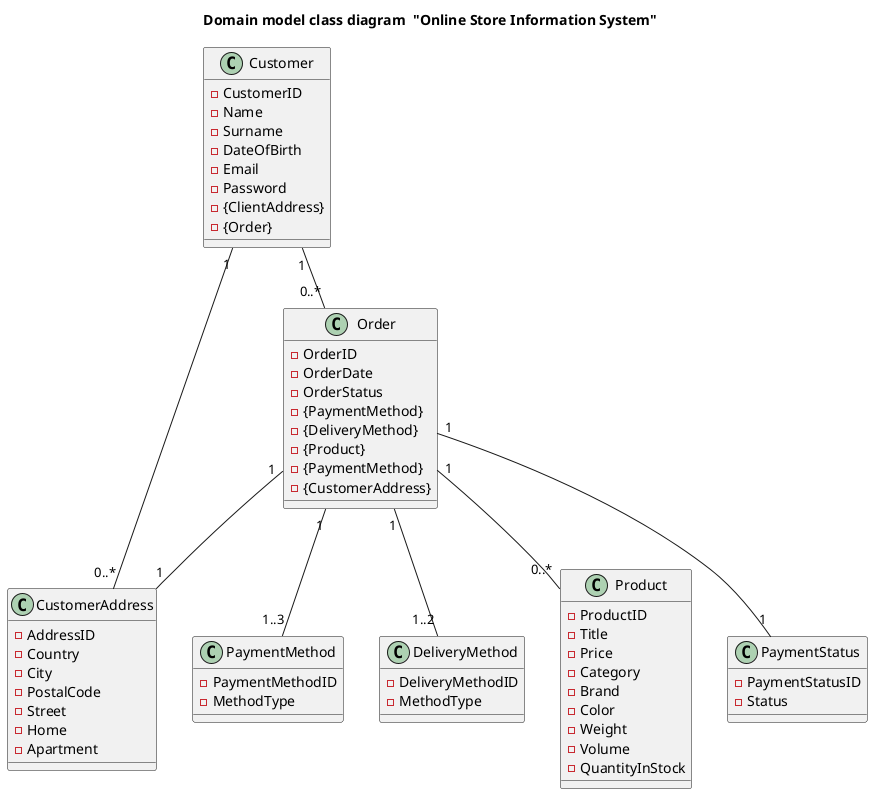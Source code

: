 @startuml OnlineStoreInformationSystem

!define ENTITY class

title Domain model class diagram  "Online Store Information System"

ENTITY Order {
  - OrderID
  - OrderDate
  - OrderStatus
  - {PaymentMethod}
  - {DeliveryMethod}
  - {Product}
  - {PaymentMethod}
  - {CustomerAddress}
}

ENTITY Customer {
  - CustomerID
  - Name
  - Surname
  - DateOfBirth
  - Email
  - Password
  - {ClientAddress}
  - {Order}
}

ENTITY CustomerAddress {
  - AddressID
  - Country
  - City
  - PostalCode
  - Street
  - Home
  - Apartment
}

ENTITY PaymentMethod {
  - PaymentMethodID
  - MethodType
}

ENTITY DeliveryMethod {
  - DeliveryMethodID
  - MethodType
}

ENTITY Product {
  - ProductID
  - Title
  - Price
  - Category
  - Brand
  - Color
  - Weight
  - Volume
  - QuantityInStock
}

ENTITY PaymentStatus {
  - PaymentStatusID
  - Status
}


Customer "1" -- "0..*" Order
Order "1" -- "1" CustomerAddress
Order "1" -- "1..3" PaymentMethod
Order "1" -- "1..2" DeliveryMethod
Order "1" -- "0..*" Product
Order "1" -- "1" PaymentStatus
Customer "1" -- "0..*" CustomerAddress

@enduml
